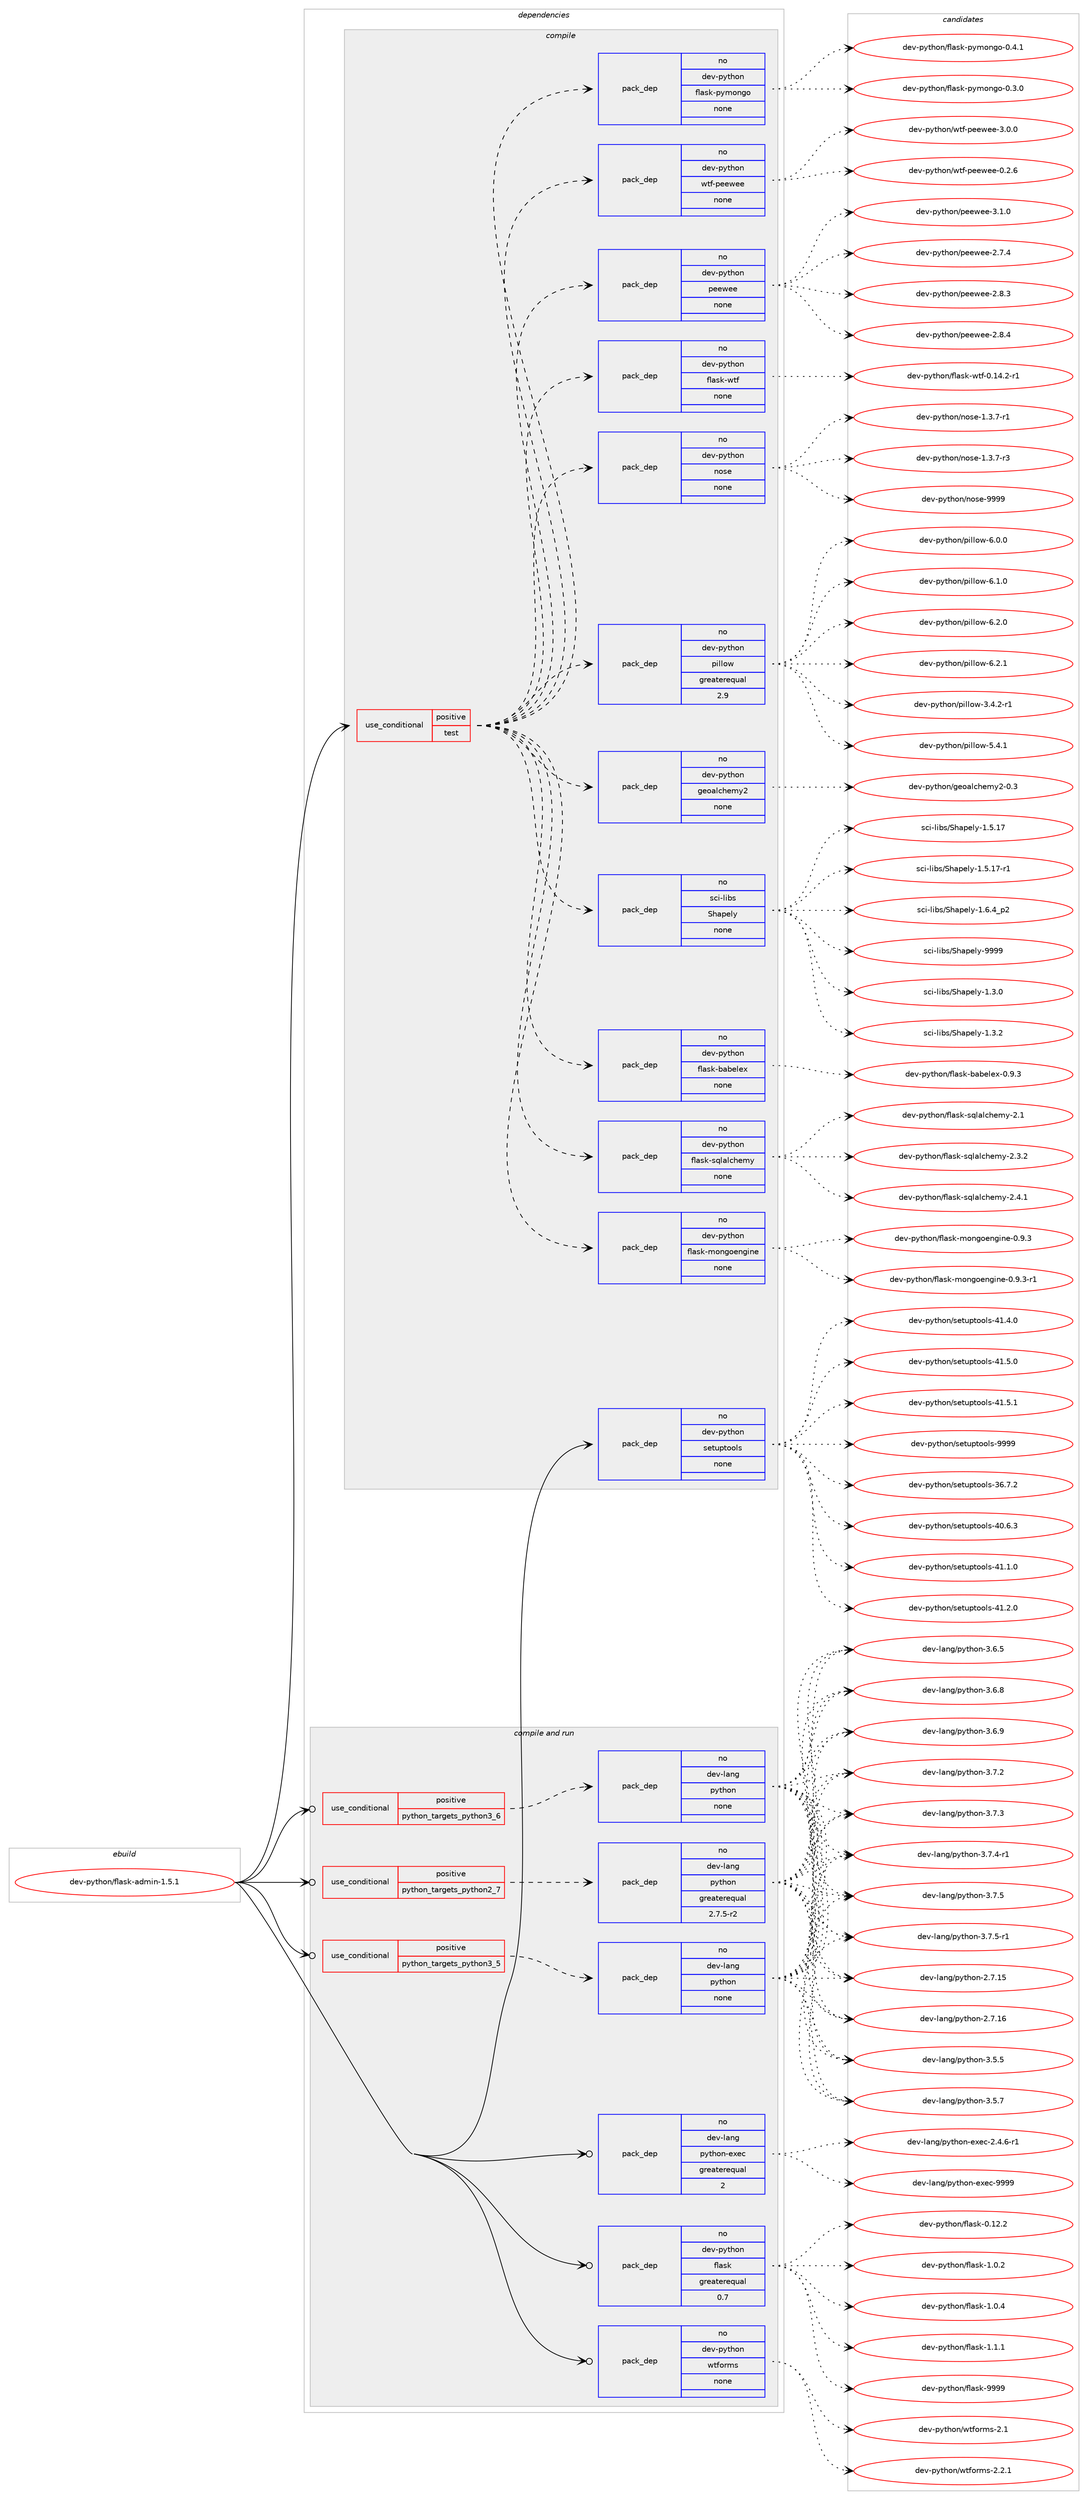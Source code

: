 digraph prolog {

# *************
# Graph options
# *************

newrank=true;
concentrate=true;
compound=true;
graph [rankdir=LR,fontname=Helvetica,fontsize=10,ranksep=1.5];#, ranksep=2.5, nodesep=0.2];
edge  [arrowhead=vee];
node  [fontname=Helvetica,fontsize=10];

# **********
# The ebuild
# **********

subgraph cluster_leftcol {
color=gray;
rank=same;
label=<<i>ebuild</i>>;
id [label="dev-python/flask-admin-1.5.1", color=red, width=4, href="../dev-python/flask-admin-1.5.1.svg"];
}

# ****************
# The dependencies
# ****************

subgraph cluster_midcol {
color=gray;
label=<<i>dependencies</i>>;
subgraph cluster_compile {
fillcolor="#eeeeee";
style=filled;
label=<<i>compile</i>>;
subgraph cond139405 {
dependency604675 [label=<<TABLE BORDER="0" CELLBORDER="1" CELLSPACING="0" CELLPADDING="4"><TR><TD ROWSPAN="3" CELLPADDING="10">use_conditional</TD></TR><TR><TD>positive</TD></TR><TR><TD>test</TD></TR></TABLE>>, shape=none, color=red];
subgraph pack453473 {
dependency604676 [label=<<TABLE BORDER="0" CELLBORDER="1" CELLSPACING="0" CELLPADDING="4" WIDTH="220"><TR><TD ROWSPAN="6" CELLPADDING="30">pack_dep</TD></TR><TR><TD WIDTH="110">no</TD></TR><TR><TD>dev-python</TD></TR><TR><TD>nose</TD></TR><TR><TD>none</TD></TR><TR><TD></TD></TR></TABLE>>, shape=none, color=blue];
}
dependency604675:e -> dependency604676:w [weight=20,style="dashed",arrowhead="vee"];
subgraph pack453474 {
dependency604677 [label=<<TABLE BORDER="0" CELLBORDER="1" CELLSPACING="0" CELLPADDING="4" WIDTH="220"><TR><TD ROWSPAN="6" CELLPADDING="30">pack_dep</TD></TR><TR><TD WIDTH="110">no</TD></TR><TR><TD>dev-python</TD></TR><TR><TD>flask-wtf</TD></TR><TR><TD>none</TD></TR><TR><TD></TD></TR></TABLE>>, shape=none, color=blue];
}
dependency604675:e -> dependency604677:w [weight=20,style="dashed",arrowhead="vee"];
subgraph pack453475 {
dependency604678 [label=<<TABLE BORDER="0" CELLBORDER="1" CELLSPACING="0" CELLPADDING="4" WIDTH="220"><TR><TD ROWSPAN="6" CELLPADDING="30">pack_dep</TD></TR><TR><TD WIDTH="110">no</TD></TR><TR><TD>dev-python</TD></TR><TR><TD>peewee</TD></TR><TR><TD>none</TD></TR><TR><TD></TD></TR></TABLE>>, shape=none, color=blue];
}
dependency604675:e -> dependency604678:w [weight=20,style="dashed",arrowhead="vee"];
subgraph pack453476 {
dependency604679 [label=<<TABLE BORDER="0" CELLBORDER="1" CELLSPACING="0" CELLPADDING="4" WIDTH="220"><TR><TD ROWSPAN="6" CELLPADDING="30">pack_dep</TD></TR><TR><TD WIDTH="110">no</TD></TR><TR><TD>dev-python</TD></TR><TR><TD>wtf-peewee</TD></TR><TR><TD>none</TD></TR><TR><TD></TD></TR></TABLE>>, shape=none, color=blue];
}
dependency604675:e -> dependency604679:w [weight=20,style="dashed",arrowhead="vee"];
subgraph pack453477 {
dependency604680 [label=<<TABLE BORDER="0" CELLBORDER="1" CELLSPACING="0" CELLPADDING="4" WIDTH="220"><TR><TD ROWSPAN="6" CELLPADDING="30">pack_dep</TD></TR><TR><TD WIDTH="110">no</TD></TR><TR><TD>dev-python</TD></TR><TR><TD>flask-pymongo</TD></TR><TR><TD>none</TD></TR><TR><TD></TD></TR></TABLE>>, shape=none, color=blue];
}
dependency604675:e -> dependency604680:w [weight=20,style="dashed",arrowhead="vee"];
subgraph pack453478 {
dependency604681 [label=<<TABLE BORDER="0" CELLBORDER="1" CELLSPACING="0" CELLPADDING="4" WIDTH="220"><TR><TD ROWSPAN="6" CELLPADDING="30">pack_dep</TD></TR><TR><TD WIDTH="110">no</TD></TR><TR><TD>dev-python</TD></TR><TR><TD>flask-mongoengine</TD></TR><TR><TD>none</TD></TR><TR><TD></TD></TR></TABLE>>, shape=none, color=blue];
}
dependency604675:e -> dependency604681:w [weight=20,style="dashed",arrowhead="vee"];
subgraph pack453479 {
dependency604682 [label=<<TABLE BORDER="0" CELLBORDER="1" CELLSPACING="0" CELLPADDING="4" WIDTH="220"><TR><TD ROWSPAN="6" CELLPADDING="30">pack_dep</TD></TR><TR><TD WIDTH="110">no</TD></TR><TR><TD>dev-python</TD></TR><TR><TD>flask-sqlalchemy</TD></TR><TR><TD>none</TD></TR><TR><TD></TD></TR></TABLE>>, shape=none, color=blue];
}
dependency604675:e -> dependency604682:w [weight=20,style="dashed",arrowhead="vee"];
subgraph pack453480 {
dependency604683 [label=<<TABLE BORDER="0" CELLBORDER="1" CELLSPACING="0" CELLPADDING="4" WIDTH="220"><TR><TD ROWSPAN="6" CELLPADDING="30">pack_dep</TD></TR><TR><TD WIDTH="110">no</TD></TR><TR><TD>dev-python</TD></TR><TR><TD>flask-babelex</TD></TR><TR><TD>none</TD></TR><TR><TD></TD></TR></TABLE>>, shape=none, color=blue];
}
dependency604675:e -> dependency604683:w [weight=20,style="dashed",arrowhead="vee"];
subgraph pack453481 {
dependency604684 [label=<<TABLE BORDER="0" CELLBORDER="1" CELLSPACING="0" CELLPADDING="4" WIDTH="220"><TR><TD ROWSPAN="6" CELLPADDING="30">pack_dep</TD></TR><TR><TD WIDTH="110">no</TD></TR><TR><TD>sci-libs</TD></TR><TR><TD>Shapely</TD></TR><TR><TD>none</TD></TR><TR><TD></TD></TR></TABLE>>, shape=none, color=blue];
}
dependency604675:e -> dependency604684:w [weight=20,style="dashed",arrowhead="vee"];
subgraph pack453482 {
dependency604685 [label=<<TABLE BORDER="0" CELLBORDER="1" CELLSPACING="0" CELLPADDING="4" WIDTH="220"><TR><TD ROWSPAN="6" CELLPADDING="30">pack_dep</TD></TR><TR><TD WIDTH="110">no</TD></TR><TR><TD>dev-python</TD></TR><TR><TD>geoalchemy2</TD></TR><TR><TD>none</TD></TR><TR><TD></TD></TR></TABLE>>, shape=none, color=blue];
}
dependency604675:e -> dependency604685:w [weight=20,style="dashed",arrowhead="vee"];
subgraph pack453483 {
dependency604686 [label=<<TABLE BORDER="0" CELLBORDER="1" CELLSPACING="0" CELLPADDING="4" WIDTH="220"><TR><TD ROWSPAN="6" CELLPADDING="30">pack_dep</TD></TR><TR><TD WIDTH="110">no</TD></TR><TR><TD>dev-python</TD></TR><TR><TD>pillow</TD></TR><TR><TD>greaterequal</TD></TR><TR><TD>2.9</TD></TR></TABLE>>, shape=none, color=blue];
}
dependency604675:e -> dependency604686:w [weight=20,style="dashed",arrowhead="vee"];
}
id:e -> dependency604675:w [weight=20,style="solid",arrowhead="vee"];
subgraph pack453484 {
dependency604687 [label=<<TABLE BORDER="0" CELLBORDER="1" CELLSPACING="0" CELLPADDING="4" WIDTH="220"><TR><TD ROWSPAN="6" CELLPADDING="30">pack_dep</TD></TR><TR><TD WIDTH="110">no</TD></TR><TR><TD>dev-python</TD></TR><TR><TD>setuptools</TD></TR><TR><TD>none</TD></TR><TR><TD></TD></TR></TABLE>>, shape=none, color=blue];
}
id:e -> dependency604687:w [weight=20,style="solid",arrowhead="vee"];
}
subgraph cluster_compileandrun {
fillcolor="#eeeeee";
style=filled;
label=<<i>compile and run</i>>;
subgraph cond139406 {
dependency604688 [label=<<TABLE BORDER="0" CELLBORDER="1" CELLSPACING="0" CELLPADDING="4"><TR><TD ROWSPAN="3" CELLPADDING="10">use_conditional</TD></TR><TR><TD>positive</TD></TR><TR><TD>python_targets_python2_7</TD></TR></TABLE>>, shape=none, color=red];
subgraph pack453485 {
dependency604689 [label=<<TABLE BORDER="0" CELLBORDER="1" CELLSPACING="0" CELLPADDING="4" WIDTH="220"><TR><TD ROWSPAN="6" CELLPADDING="30">pack_dep</TD></TR><TR><TD WIDTH="110">no</TD></TR><TR><TD>dev-lang</TD></TR><TR><TD>python</TD></TR><TR><TD>greaterequal</TD></TR><TR><TD>2.7.5-r2</TD></TR></TABLE>>, shape=none, color=blue];
}
dependency604688:e -> dependency604689:w [weight=20,style="dashed",arrowhead="vee"];
}
id:e -> dependency604688:w [weight=20,style="solid",arrowhead="odotvee"];
subgraph cond139407 {
dependency604690 [label=<<TABLE BORDER="0" CELLBORDER="1" CELLSPACING="0" CELLPADDING="4"><TR><TD ROWSPAN="3" CELLPADDING="10">use_conditional</TD></TR><TR><TD>positive</TD></TR><TR><TD>python_targets_python3_5</TD></TR></TABLE>>, shape=none, color=red];
subgraph pack453486 {
dependency604691 [label=<<TABLE BORDER="0" CELLBORDER="1" CELLSPACING="0" CELLPADDING="4" WIDTH="220"><TR><TD ROWSPAN="6" CELLPADDING="30">pack_dep</TD></TR><TR><TD WIDTH="110">no</TD></TR><TR><TD>dev-lang</TD></TR><TR><TD>python</TD></TR><TR><TD>none</TD></TR><TR><TD></TD></TR></TABLE>>, shape=none, color=blue];
}
dependency604690:e -> dependency604691:w [weight=20,style="dashed",arrowhead="vee"];
}
id:e -> dependency604690:w [weight=20,style="solid",arrowhead="odotvee"];
subgraph cond139408 {
dependency604692 [label=<<TABLE BORDER="0" CELLBORDER="1" CELLSPACING="0" CELLPADDING="4"><TR><TD ROWSPAN="3" CELLPADDING="10">use_conditional</TD></TR><TR><TD>positive</TD></TR><TR><TD>python_targets_python3_6</TD></TR></TABLE>>, shape=none, color=red];
subgraph pack453487 {
dependency604693 [label=<<TABLE BORDER="0" CELLBORDER="1" CELLSPACING="0" CELLPADDING="4" WIDTH="220"><TR><TD ROWSPAN="6" CELLPADDING="30">pack_dep</TD></TR><TR><TD WIDTH="110">no</TD></TR><TR><TD>dev-lang</TD></TR><TR><TD>python</TD></TR><TR><TD>none</TD></TR><TR><TD></TD></TR></TABLE>>, shape=none, color=blue];
}
dependency604692:e -> dependency604693:w [weight=20,style="dashed",arrowhead="vee"];
}
id:e -> dependency604692:w [weight=20,style="solid",arrowhead="odotvee"];
subgraph pack453488 {
dependency604694 [label=<<TABLE BORDER="0" CELLBORDER="1" CELLSPACING="0" CELLPADDING="4" WIDTH="220"><TR><TD ROWSPAN="6" CELLPADDING="30">pack_dep</TD></TR><TR><TD WIDTH="110">no</TD></TR><TR><TD>dev-lang</TD></TR><TR><TD>python-exec</TD></TR><TR><TD>greaterequal</TD></TR><TR><TD>2</TD></TR></TABLE>>, shape=none, color=blue];
}
id:e -> dependency604694:w [weight=20,style="solid",arrowhead="odotvee"];
subgraph pack453489 {
dependency604695 [label=<<TABLE BORDER="0" CELLBORDER="1" CELLSPACING="0" CELLPADDING="4" WIDTH="220"><TR><TD ROWSPAN="6" CELLPADDING="30">pack_dep</TD></TR><TR><TD WIDTH="110">no</TD></TR><TR><TD>dev-python</TD></TR><TR><TD>flask</TD></TR><TR><TD>greaterequal</TD></TR><TR><TD>0.7</TD></TR></TABLE>>, shape=none, color=blue];
}
id:e -> dependency604695:w [weight=20,style="solid",arrowhead="odotvee"];
subgraph pack453490 {
dependency604696 [label=<<TABLE BORDER="0" CELLBORDER="1" CELLSPACING="0" CELLPADDING="4" WIDTH="220"><TR><TD ROWSPAN="6" CELLPADDING="30">pack_dep</TD></TR><TR><TD WIDTH="110">no</TD></TR><TR><TD>dev-python</TD></TR><TR><TD>wtforms</TD></TR><TR><TD>none</TD></TR><TR><TD></TD></TR></TABLE>>, shape=none, color=blue];
}
id:e -> dependency604696:w [weight=20,style="solid",arrowhead="odotvee"];
}
subgraph cluster_run {
fillcolor="#eeeeee";
style=filled;
label=<<i>run</i>>;
}
}

# **************
# The candidates
# **************

subgraph cluster_choices {
rank=same;
color=gray;
label=<<i>candidates</i>>;

subgraph choice453473 {
color=black;
nodesep=1;
choice10010111845112121116104111110471101111151014549465146554511449 [label="dev-python/nose-1.3.7-r1", color=red, width=4,href="../dev-python/nose-1.3.7-r1.svg"];
choice10010111845112121116104111110471101111151014549465146554511451 [label="dev-python/nose-1.3.7-r3", color=red, width=4,href="../dev-python/nose-1.3.7-r3.svg"];
choice10010111845112121116104111110471101111151014557575757 [label="dev-python/nose-9999", color=red, width=4,href="../dev-python/nose-9999.svg"];
dependency604676:e -> choice10010111845112121116104111110471101111151014549465146554511449:w [style=dotted,weight="100"];
dependency604676:e -> choice10010111845112121116104111110471101111151014549465146554511451:w [style=dotted,weight="100"];
dependency604676:e -> choice10010111845112121116104111110471101111151014557575757:w [style=dotted,weight="100"];
}
subgraph choice453474 {
color=black;
nodesep=1;
choice10010111845112121116104111110471021089711510745119116102454846495246504511449 [label="dev-python/flask-wtf-0.14.2-r1", color=red, width=4,href="../dev-python/flask-wtf-0.14.2-r1.svg"];
dependency604677:e -> choice10010111845112121116104111110471021089711510745119116102454846495246504511449:w [style=dotted,weight="100"];
}
subgraph choice453475 {
color=black;
nodesep=1;
choice1001011184511212111610411111047112101101119101101455046554652 [label="dev-python/peewee-2.7.4", color=red, width=4,href="../dev-python/peewee-2.7.4.svg"];
choice1001011184511212111610411111047112101101119101101455046564651 [label="dev-python/peewee-2.8.3", color=red, width=4,href="../dev-python/peewee-2.8.3.svg"];
choice1001011184511212111610411111047112101101119101101455046564652 [label="dev-python/peewee-2.8.4", color=red, width=4,href="../dev-python/peewee-2.8.4.svg"];
choice1001011184511212111610411111047112101101119101101455146494648 [label="dev-python/peewee-3.1.0", color=red, width=4,href="../dev-python/peewee-3.1.0.svg"];
dependency604678:e -> choice1001011184511212111610411111047112101101119101101455046554652:w [style=dotted,weight="100"];
dependency604678:e -> choice1001011184511212111610411111047112101101119101101455046564651:w [style=dotted,weight="100"];
dependency604678:e -> choice1001011184511212111610411111047112101101119101101455046564652:w [style=dotted,weight="100"];
dependency604678:e -> choice1001011184511212111610411111047112101101119101101455146494648:w [style=dotted,weight="100"];
}
subgraph choice453476 {
color=black;
nodesep=1;
choice100101118451121211161041111104711911610245112101101119101101454846504654 [label="dev-python/wtf-peewee-0.2.6", color=red, width=4,href="../dev-python/wtf-peewee-0.2.6.svg"];
choice100101118451121211161041111104711911610245112101101119101101455146484648 [label="dev-python/wtf-peewee-3.0.0", color=red, width=4,href="../dev-python/wtf-peewee-3.0.0.svg"];
dependency604679:e -> choice100101118451121211161041111104711911610245112101101119101101454846504654:w [style=dotted,weight="100"];
dependency604679:e -> choice100101118451121211161041111104711911610245112101101119101101455146484648:w [style=dotted,weight="100"];
}
subgraph choice453477 {
color=black;
nodesep=1;
choice10010111845112121116104111110471021089711510745112121109111110103111454846514648 [label="dev-python/flask-pymongo-0.3.0", color=red, width=4,href="../dev-python/flask-pymongo-0.3.0.svg"];
choice10010111845112121116104111110471021089711510745112121109111110103111454846524649 [label="dev-python/flask-pymongo-0.4.1", color=red, width=4,href="../dev-python/flask-pymongo-0.4.1.svg"];
dependency604680:e -> choice10010111845112121116104111110471021089711510745112121109111110103111454846514648:w [style=dotted,weight="100"];
dependency604680:e -> choice10010111845112121116104111110471021089711510745112121109111110103111454846524649:w [style=dotted,weight="100"];
}
subgraph choice453478 {
color=black;
nodesep=1;
choice10010111845112121116104111110471021089711510745109111110103111101110103105110101454846574651 [label="dev-python/flask-mongoengine-0.9.3", color=red, width=4,href="../dev-python/flask-mongoengine-0.9.3.svg"];
choice100101118451121211161041111104710210897115107451091111101031111011101031051101014548465746514511449 [label="dev-python/flask-mongoengine-0.9.3-r1", color=red, width=4,href="../dev-python/flask-mongoengine-0.9.3-r1.svg"];
dependency604681:e -> choice10010111845112121116104111110471021089711510745109111110103111101110103105110101454846574651:w [style=dotted,weight="100"];
dependency604681:e -> choice100101118451121211161041111104710210897115107451091111101031111011101031051101014548465746514511449:w [style=dotted,weight="100"];
}
subgraph choice453479 {
color=black;
nodesep=1;
choice10010111845112121116104111110471021089711510745115113108971089910410110912145504649 [label="dev-python/flask-sqlalchemy-2.1", color=red, width=4,href="../dev-python/flask-sqlalchemy-2.1.svg"];
choice100101118451121211161041111104710210897115107451151131089710899104101109121455046514650 [label="dev-python/flask-sqlalchemy-2.3.2", color=red, width=4,href="../dev-python/flask-sqlalchemy-2.3.2.svg"];
choice100101118451121211161041111104710210897115107451151131089710899104101109121455046524649 [label="dev-python/flask-sqlalchemy-2.4.1", color=red, width=4,href="../dev-python/flask-sqlalchemy-2.4.1.svg"];
dependency604682:e -> choice10010111845112121116104111110471021089711510745115113108971089910410110912145504649:w [style=dotted,weight="100"];
dependency604682:e -> choice100101118451121211161041111104710210897115107451151131089710899104101109121455046514650:w [style=dotted,weight="100"];
dependency604682:e -> choice100101118451121211161041111104710210897115107451151131089710899104101109121455046524649:w [style=dotted,weight="100"];
}
subgraph choice453480 {
color=black;
nodesep=1;
choice10010111845112121116104111110471021089711510745989798101108101120454846574651 [label="dev-python/flask-babelex-0.9.3", color=red, width=4,href="../dev-python/flask-babelex-0.9.3.svg"];
dependency604683:e -> choice10010111845112121116104111110471021089711510745989798101108101120454846574651:w [style=dotted,weight="100"];
}
subgraph choice453481 {
color=black;
nodesep=1;
choice115991054510810598115478310497112101108121454946514648 [label="sci-libs/Shapely-1.3.0", color=red, width=4,href="../sci-libs/Shapely-1.3.0.svg"];
choice115991054510810598115478310497112101108121454946514650 [label="sci-libs/Shapely-1.3.2", color=red, width=4,href="../sci-libs/Shapely-1.3.2.svg"];
choice11599105451081059811547831049711210110812145494653464955 [label="sci-libs/Shapely-1.5.17", color=red, width=4,href="../sci-libs/Shapely-1.5.17.svg"];
choice115991054510810598115478310497112101108121454946534649554511449 [label="sci-libs/Shapely-1.5.17-r1", color=red, width=4,href="../sci-libs/Shapely-1.5.17-r1.svg"];
choice1159910545108105981154783104971121011081214549465446529511250 [label="sci-libs/Shapely-1.6.4_p2", color=red, width=4,href="../sci-libs/Shapely-1.6.4_p2.svg"];
choice1159910545108105981154783104971121011081214557575757 [label="sci-libs/Shapely-9999", color=red, width=4,href="../sci-libs/Shapely-9999.svg"];
dependency604684:e -> choice115991054510810598115478310497112101108121454946514648:w [style=dotted,weight="100"];
dependency604684:e -> choice115991054510810598115478310497112101108121454946514650:w [style=dotted,weight="100"];
dependency604684:e -> choice11599105451081059811547831049711210110812145494653464955:w [style=dotted,weight="100"];
dependency604684:e -> choice115991054510810598115478310497112101108121454946534649554511449:w [style=dotted,weight="100"];
dependency604684:e -> choice1159910545108105981154783104971121011081214549465446529511250:w [style=dotted,weight="100"];
dependency604684:e -> choice1159910545108105981154783104971121011081214557575757:w [style=dotted,weight="100"];
}
subgraph choice453482 {
color=black;
nodesep=1;
choice100101118451121211161041111104710310111197108991041011091215045484651 [label="dev-python/geoalchemy2-0.3", color=red, width=4,href="../dev-python/geoalchemy2-0.3.svg"];
dependency604685:e -> choice100101118451121211161041111104710310111197108991041011091215045484651:w [style=dotted,weight="100"];
}
subgraph choice453483 {
color=black;
nodesep=1;
choice10010111845112121116104111110471121051081081111194551465246504511449 [label="dev-python/pillow-3.4.2-r1", color=red, width=4,href="../dev-python/pillow-3.4.2-r1.svg"];
choice1001011184511212111610411111047112105108108111119455346524649 [label="dev-python/pillow-5.4.1", color=red, width=4,href="../dev-python/pillow-5.4.1.svg"];
choice1001011184511212111610411111047112105108108111119455446484648 [label="dev-python/pillow-6.0.0", color=red, width=4,href="../dev-python/pillow-6.0.0.svg"];
choice1001011184511212111610411111047112105108108111119455446494648 [label="dev-python/pillow-6.1.0", color=red, width=4,href="../dev-python/pillow-6.1.0.svg"];
choice1001011184511212111610411111047112105108108111119455446504648 [label="dev-python/pillow-6.2.0", color=red, width=4,href="../dev-python/pillow-6.2.0.svg"];
choice1001011184511212111610411111047112105108108111119455446504649 [label="dev-python/pillow-6.2.1", color=red, width=4,href="../dev-python/pillow-6.2.1.svg"];
dependency604686:e -> choice10010111845112121116104111110471121051081081111194551465246504511449:w [style=dotted,weight="100"];
dependency604686:e -> choice1001011184511212111610411111047112105108108111119455346524649:w [style=dotted,weight="100"];
dependency604686:e -> choice1001011184511212111610411111047112105108108111119455446484648:w [style=dotted,weight="100"];
dependency604686:e -> choice1001011184511212111610411111047112105108108111119455446494648:w [style=dotted,weight="100"];
dependency604686:e -> choice1001011184511212111610411111047112105108108111119455446504648:w [style=dotted,weight="100"];
dependency604686:e -> choice1001011184511212111610411111047112105108108111119455446504649:w [style=dotted,weight="100"];
}
subgraph choice453484 {
color=black;
nodesep=1;
choice100101118451121211161041111104711510111611711211611111110811545515446554650 [label="dev-python/setuptools-36.7.2", color=red, width=4,href="../dev-python/setuptools-36.7.2.svg"];
choice100101118451121211161041111104711510111611711211611111110811545524846544651 [label="dev-python/setuptools-40.6.3", color=red, width=4,href="../dev-python/setuptools-40.6.3.svg"];
choice100101118451121211161041111104711510111611711211611111110811545524946494648 [label="dev-python/setuptools-41.1.0", color=red, width=4,href="../dev-python/setuptools-41.1.0.svg"];
choice100101118451121211161041111104711510111611711211611111110811545524946504648 [label="dev-python/setuptools-41.2.0", color=red, width=4,href="../dev-python/setuptools-41.2.0.svg"];
choice100101118451121211161041111104711510111611711211611111110811545524946524648 [label="dev-python/setuptools-41.4.0", color=red, width=4,href="../dev-python/setuptools-41.4.0.svg"];
choice100101118451121211161041111104711510111611711211611111110811545524946534648 [label="dev-python/setuptools-41.5.0", color=red, width=4,href="../dev-python/setuptools-41.5.0.svg"];
choice100101118451121211161041111104711510111611711211611111110811545524946534649 [label="dev-python/setuptools-41.5.1", color=red, width=4,href="../dev-python/setuptools-41.5.1.svg"];
choice10010111845112121116104111110471151011161171121161111111081154557575757 [label="dev-python/setuptools-9999", color=red, width=4,href="../dev-python/setuptools-9999.svg"];
dependency604687:e -> choice100101118451121211161041111104711510111611711211611111110811545515446554650:w [style=dotted,weight="100"];
dependency604687:e -> choice100101118451121211161041111104711510111611711211611111110811545524846544651:w [style=dotted,weight="100"];
dependency604687:e -> choice100101118451121211161041111104711510111611711211611111110811545524946494648:w [style=dotted,weight="100"];
dependency604687:e -> choice100101118451121211161041111104711510111611711211611111110811545524946504648:w [style=dotted,weight="100"];
dependency604687:e -> choice100101118451121211161041111104711510111611711211611111110811545524946524648:w [style=dotted,weight="100"];
dependency604687:e -> choice100101118451121211161041111104711510111611711211611111110811545524946534648:w [style=dotted,weight="100"];
dependency604687:e -> choice100101118451121211161041111104711510111611711211611111110811545524946534649:w [style=dotted,weight="100"];
dependency604687:e -> choice10010111845112121116104111110471151011161171121161111111081154557575757:w [style=dotted,weight="100"];
}
subgraph choice453485 {
color=black;
nodesep=1;
choice10010111845108971101034711212111610411111045504655464953 [label="dev-lang/python-2.7.15", color=red, width=4,href="../dev-lang/python-2.7.15.svg"];
choice10010111845108971101034711212111610411111045504655464954 [label="dev-lang/python-2.7.16", color=red, width=4,href="../dev-lang/python-2.7.16.svg"];
choice100101118451089711010347112121116104111110455146534653 [label="dev-lang/python-3.5.5", color=red, width=4,href="../dev-lang/python-3.5.5.svg"];
choice100101118451089711010347112121116104111110455146534655 [label="dev-lang/python-3.5.7", color=red, width=4,href="../dev-lang/python-3.5.7.svg"];
choice100101118451089711010347112121116104111110455146544653 [label="dev-lang/python-3.6.5", color=red, width=4,href="../dev-lang/python-3.6.5.svg"];
choice100101118451089711010347112121116104111110455146544656 [label="dev-lang/python-3.6.8", color=red, width=4,href="../dev-lang/python-3.6.8.svg"];
choice100101118451089711010347112121116104111110455146544657 [label="dev-lang/python-3.6.9", color=red, width=4,href="../dev-lang/python-3.6.9.svg"];
choice100101118451089711010347112121116104111110455146554650 [label="dev-lang/python-3.7.2", color=red, width=4,href="../dev-lang/python-3.7.2.svg"];
choice100101118451089711010347112121116104111110455146554651 [label="dev-lang/python-3.7.3", color=red, width=4,href="../dev-lang/python-3.7.3.svg"];
choice1001011184510897110103471121211161041111104551465546524511449 [label="dev-lang/python-3.7.4-r1", color=red, width=4,href="../dev-lang/python-3.7.4-r1.svg"];
choice100101118451089711010347112121116104111110455146554653 [label="dev-lang/python-3.7.5", color=red, width=4,href="../dev-lang/python-3.7.5.svg"];
choice1001011184510897110103471121211161041111104551465546534511449 [label="dev-lang/python-3.7.5-r1", color=red, width=4,href="../dev-lang/python-3.7.5-r1.svg"];
dependency604689:e -> choice10010111845108971101034711212111610411111045504655464953:w [style=dotted,weight="100"];
dependency604689:e -> choice10010111845108971101034711212111610411111045504655464954:w [style=dotted,weight="100"];
dependency604689:e -> choice100101118451089711010347112121116104111110455146534653:w [style=dotted,weight="100"];
dependency604689:e -> choice100101118451089711010347112121116104111110455146534655:w [style=dotted,weight="100"];
dependency604689:e -> choice100101118451089711010347112121116104111110455146544653:w [style=dotted,weight="100"];
dependency604689:e -> choice100101118451089711010347112121116104111110455146544656:w [style=dotted,weight="100"];
dependency604689:e -> choice100101118451089711010347112121116104111110455146544657:w [style=dotted,weight="100"];
dependency604689:e -> choice100101118451089711010347112121116104111110455146554650:w [style=dotted,weight="100"];
dependency604689:e -> choice100101118451089711010347112121116104111110455146554651:w [style=dotted,weight="100"];
dependency604689:e -> choice1001011184510897110103471121211161041111104551465546524511449:w [style=dotted,weight="100"];
dependency604689:e -> choice100101118451089711010347112121116104111110455146554653:w [style=dotted,weight="100"];
dependency604689:e -> choice1001011184510897110103471121211161041111104551465546534511449:w [style=dotted,weight="100"];
}
subgraph choice453486 {
color=black;
nodesep=1;
choice10010111845108971101034711212111610411111045504655464953 [label="dev-lang/python-2.7.15", color=red, width=4,href="../dev-lang/python-2.7.15.svg"];
choice10010111845108971101034711212111610411111045504655464954 [label="dev-lang/python-2.7.16", color=red, width=4,href="../dev-lang/python-2.7.16.svg"];
choice100101118451089711010347112121116104111110455146534653 [label="dev-lang/python-3.5.5", color=red, width=4,href="../dev-lang/python-3.5.5.svg"];
choice100101118451089711010347112121116104111110455146534655 [label="dev-lang/python-3.5.7", color=red, width=4,href="../dev-lang/python-3.5.7.svg"];
choice100101118451089711010347112121116104111110455146544653 [label="dev-lang/python-3.6.5", color=red, width=4,href="../dev-lang/python-3.6.5.svg"];
choice100101118451089711010347112121116104111110455146544656 [label="dev-lang/python-3.6.8", color=red, width=4,href="../dev-lang/python-3.6.8.svg"];
choice100101118451089711010347112121116104111110455146544657 [label="dev-lang/python-3.6.9", color=red, width=4,href="../dev-lang/python-3.6.9.svg"];
choice100101118451089711010347112121116104111110455146554650 [label="dev-lang/python-3.7.2", color=red, width=4,href="../dev-lang/python-3.7.2.svg"];
choice100101118451089711010347112121116104111110455146554651 [label="dev-lang/python-3.7.3", color=red, width=4,href="../dev-lang/python-3.7.3.svg"];
choice1001011184510897110103471121211161041111104551465546524511449 [label="dev-lang/python-3.7.4-r1", color=red, width=4,href="../dev-lang/python-3.7.4-r1.svg"];
choice100101118451089711010347112121116104111110455146554653 [label="dev-lang/python-3.7.5", color=red, width=4,href="../dev-lang/python-3.7.5.svg"];
choice1001011184510897110103471121211161041111104551465546534511449 [label="dev-lang/python-3.7.5-r1", color=red, width=4,href="../dev-lang/python-3.7.5-r1.svg"];
dependency604691:e -> choice10010111845108971101034711212111610411111045504655464953:w [style=dotted,weight="100"];
dependency604691:e -> choice10010111845108971101034711212111610411111045504655464954:w [style=dotted,weight="100"];
dependency604691:e -> choice100101118451089711010347112121116104111110455146534653:w [style=dotted,weight="100"];
dependency604691:e -> choice100101118451089711010347112121116104111110455146534655:w [style=dotted,weight="100"];
dependency604691:e -> choice100101118451089711010347112121116104111110455146544653:w [style=dotted,weight="100"];
dependency604691:e -> choice100101118451089711010347112121116104111110455146544656:w [style=dotted,weight="100"];
dependency604691:e -> choice100101118451089711010347112121116104111110455146544657:w [style=dotted,weight="100"];
dependency604691:e -> choice100101118451089711010347112121116104111110455146554650:w [style=dotted,weight="100"];
dependency604691:e -> choice100101118451089711010347112121116104111110455146554651:w [style=dotted,weight="100"];
dependency604691:e -> choice1001011184510897110103471121211161041111104551465546524511449:w [style=dotted,weight="100"];
dependency604691:e -> choice100101118451089711010347112121116104111110455146554653:w [style=dotted,weight="100"];
dependency604691:e -> choice1001011184510897110103471121211161041111104551465546534511449:w [style=dotted,weight="100"];
}
subgraph choice453487 {
color=black;
nodesep=1;
choice10010111845108971101034711212111610411111045504655464953 [label="dev-lang/python-2.7.15", color=red, width=4,href="../dev-lang/python-2.7.15.svg"];
choice10010111845108971101034711212111610411111045504655464954 [label="dev-lang/python-2.7.16", color=red, width=4,href="../dev-lang/python-2.7.16.svg"];
choice100101118451089711010347112121116104111110455146534653 [label="dev-lang/python-3.5.5", color=red, width=4,href="../dev-lang/python-3.5.5.svg"];
choice100101118451089711010347112121116104111110455146534655 [label="dev-lang/python-3.5.7", color=red, width=4,href="../dev-lang/python-3.5.7.svg"];
choice100101118451089711010347112121116104111110455146544653 [label="dev-lang/python-3.6.5", color=red, width=4,href="../dev-lang/python-3.6.5.svg"];
choice100101118451089711010347112121116104111110455146544656 [label="dev-lang/python-3.6.8", color=red, width=4,href="../dev-lang/python-3.6.8.svg"];
choice100101118451089711010347112121116104111110455146544657 [label="dev-lang/python-3.6.9", color=red, width=4,href="../dev-lang/python-3.6.9.svg"];
choice100101118451089711010347112121116104111110455146554650 [label="dev-lang/python-3.7.2", color=red, width=4,href="../dev-lang/python-3.7.2.svg"];
choice100101118451089711010347112121116104111110455146554651 [label="dev-lang/python-3.7.3", color=red, width=4,href="../dev-lang/python-3.7.3.svg"];
choice1001011184510897110103471121211161041111104551465546524511449 [label="dev-lang/python-3.7.4-r1", color=red, width=4,href="../dev-lang/python-3.7.4-r1.svg"];
choice100101118451089711010347112121116104111110455146554653 [label="dev-lang/python-3.7.5", color=red, width=4,href="../dev-lang/python-3.7.5.svg"];
choice1001011184510897110103471121211161041111104551465546534511449 [label="dev-lang/python-3.7.5-r1", color=red, width=4,href="../dev-lang/python-3.7.5-r1.svg"];
dependency604693:e -> choice10010111845108971101034711212111610411111045504655464953:w [style=dotted,weight="100"];
dependency604693:e -> choice10010111845108971101034711212111610411111045504655464954:w [style=dotted,weight="100"];
dependency604693:e -> choice100101118451089711010347112121116104111110455146534653:w [style=dotted,weight="100"];
dependency604693:e -> choice100101118451089711010347112121116104111110455146534655:w [style=dotted,weight="100"];
dependency604693:e -> choice100101118451089711010347112121116104111110455146544653:w [style=dotted,weight="100"];
dependency604693:e -> choice100101118451089711010347112121116104111110455146544656:w [style=dotted,weight="100"];
dependency604693:e -> choice100101118451089711010347112121116104111110455146544657:w [style=dotted,weight="100"];
dependency604693:e -> choice100101118451089711010347112121116104111110455146554650:w [style=dotted,weight="100"];
dependency604693:e -> choice100101118451089711010347112121116104111110455146554651:w [style=dotted,weight="100"];
dependency604693:e -> choice1001011184510897110103471121211161041111104551465546524511449:w [style=dotted,weight="100"];
dependency604693:e -> choice100101118451089711010347112121116104111110455146554653:w [style=dotted,weight="100"];
dependency604693:e -> choice1001011184510897110103471121211161041111104551465546534511449:w [style=dotted,weight="100"];
}
subgraph choice453488 {
color=black;
nodesep=1;
choice10010111845108971101034711212111610411111045101120101994550465246544511449 [label="dev-lang/python-exec-2.4.6-r1", color=red, width=4,href="../dev-lang/python-exec-2.4.6-r1.svg"];
choice10010111845108971101034711212111610411111045101120101994557575757 [label="dev-lang/python-exec-9999", color=red, width=4,href="../dev-lang/python-exec-9999.svg"];
dependency604694:e -> choice10010111845108971101034711212111610411111045101120101994550465246544511449:w [style=dotted,weight="100"];
dependency604694:e -> choice10010111845108971101034711212111610411111045101120101994557575757:w [style=dotted,weight="100"];
}
subgraph choice453489 {
color=black;
nodesep=1;
choice10010111845112121116104111110471021089711510745484649504650 [label="dev-python/flask-0.12.2", color=red, width=4,href="../dev-python/flask-0.12.2.svg"];
choice100101118451121211161041111104710210897115107454946484650 [label="dev-python/flask-1.0.2", color=red, width=4,href="../dev-python/flask-1.0.2.svg"];
choice100101118451121211161041111104710210897115107454946484652 [label="dev-python/flask-1.0.4", color=red, width=4,href="../dev-python/flask-1.0.4.svg"];
choice100101118451121211161041111104710210897115107454946494649 [label="dev-python/flask-1.1.1", color=red, width=4,href="../dev-python/flask-1.1.1.svg"];
choice1001011184511212111610411111047102108971151074557575757 [label="dev-python/flask-9999", color=red, width=4,href="../dev-python/flask-9999.svg"];
dependency604695:e -> choice10010111845112121116104111110471021089711510745484649504650:w [style=dotted,weight="100"];
dependency604695:e -> choice100101118451121211161041111104710210897115107454946484650:w [style=dotted,weight="100"];
dependency604695:e -> choice100101118451121211161041111104710210897115107454946484652:w [style=dotted,weight="100"];
dependency604695:e -> choice100101118451121211161041111104710210897115107454946494649:w [style=dotted,weight="100"];
dependency604695:e -> choice1001011184511212111610411111047102108971151074557575757:w [style=dotted,weight="100"];
}
subgraph choice453490 {
color=black;
nodesep=1;
choice100101118451121211161041111104711911610211111410911545504649 [label="dev-python/wtforms-2.1", color=red, width=4,href="../dev-python/wtforms-2.1.svg"];
choice1001011184511212111610411111047119116102111114109115455046504649 [label="dev-python/wtforms-2.2.1", color=red, width=4,href="../dev-python/wtforms-2.2.1.svg"];
dependency604696:e -> choice100101118451121211161041111104711911610211111410911545504649:w [style=dotted,weight="100"];
dependency604696:e -> choice1001011184511212111610411111047119116102111114109115455046504649:w [style=dotted,weight="100"];
}
}

}
